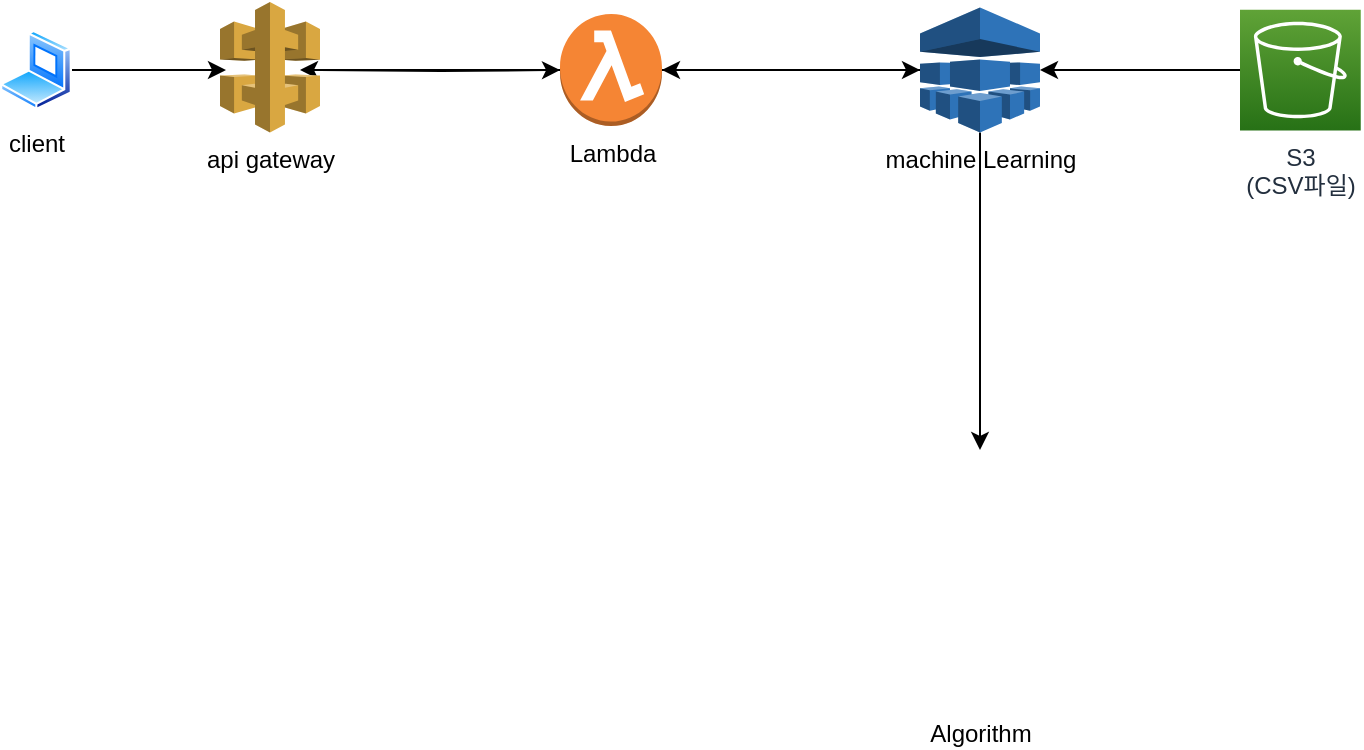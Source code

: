 <mxfile version="21.6.1" type="github">
  <diagram name="페이지-1" id="Tyd9hZyFMOXWsH-rBGiS">
    <mxGraphModel dx="954" dy="591" grid="1" gridSize="10" guides="1" tooltips="1" connect="1" arrows="1" fold="1" page="1" pageScale="1" pageWidth="827" pageHeight="1169" math="0" shadow="0">
      <root>
        <mxCell id="0" />
        <mxCell id="1" parent="0" />
        <mxCell id="UVQQwYrs-k6m4sM7kn-I-3" style="edgeStyle=orthogonalEdgeStyle;rounded=0;orthogonalLoop=1;jettySize=auto;html=1;exitX=1;exitY=0.5;exitDx=0;exitDy=0;entryX=0.06;entryY=0.5;entryDx=0;entryDy=0;entryPerimeter=0;" parent="1" source="UVQQwYrs-k6m4sM7kn-I-1" edge="1">
          <mxGeometry relative="1" as="geometry">
            <mxPoint x="203" y="200" as="targetPoint" />
          </mxGeometry>
        </mxCell>
        <mxCell id="UVQQwYrs-k6m4sM7kn-I-1" value="client" style="image;aspect=fixed;perimeter=ellipsePerimeter;html=1;align=center;shadow=0;dashed=0;spacingTop=3;image=img/lib/active_directory/laptop_client.svg;" parent="1" vertex="1">
          <mxGeometry x="90" y="180" width="36" height="40" as="geometry" />
        </mxCell>
        <mxCell id="UVQQwYrs-k6m4sM7kn-I-5" style="edgeStyle=orthogonalEdgeStyle;rounded=0;orthogonalLoop=1;jettySize=auto;html=1;entryX=0;entryY=0.5;entryDx=0;entryDy=0;entryPerimeter=0;" parent="1" target="UVQQwYrs-k6m4sM7kn-I-4" edge="1">
          <mxGeometry relative="1" as="geometry">
            <mxPoint x="250" y="200" as="sourcePoint" />
          </mxGeometry>
        </mxCell>
        <mxCell id="UVQQwYrs-k6m4sM7kn-I-7" style="edgeStyle=orthogonalEdgeStyle;rounded=0;orthogonalLoop=1;jettySize=auto;html=1;entryX=0;entryY=0.5;entryDx=0;entryDy=0;entryPerimeter=0;" parent="1" source="UVQQwYrs-k6m4sM7kn-I-4" target="UVQQwYrs-k6m4sM7kn-I-6" edge="1">
          <mxGeometry relative="1" as="geometry" />
        </mxCell>
        <mxCell id="UVQQwYrs-k6m4sM7kn-I-9" style="edgeStyle=orthogonalEdgeStyle;rounded=0;orthogonalLoop=1;jettySize=auto;html=1;entryX=0.8;entryY=0.5;entryDx=0;entryDy=0;entryPerimeter=0;" parent="1" source="UVQQwYrs-k6m4sM7kn-I-4" edge="1">
          <mxGeometry relative="1" as="geometry">
            <mxPoint x="240" y="200" as="targetPoint" />
          </mxGeometry>
        </mxCell>
        <mxCell id="UVQQwYrs-k6m4sM7kn-I-4" value="Lambda" style="outlineConnect=0;dashed=0;verticalLabelPosition=bottom;verticalAlign=top;align=center;html=1;shape=mxgraph.aws3.lambda_function;fillColor=#F58534;gradientColor=none;" parent="1" vertex="1">
          <mxGeometry x="370" y="172" width="51" height="56" as="geometry" />
        </mxCell>
        <mxCell id="UVQQwYrs-k6m4sM7kn-I-8" style="edgeStyle=orthogonalEdgeStyle;rounded=0;orthogonalLoop=1;jettySize=auto;html=1;" parent="1" source="UVQQwYrs-k6m4sM7kn-I-6" target="UVQQwYrs-k6m4sM7kn-I-4" edge="1">
          <mxGeometry relative="1" as="geometry" />
        </mxCell>
        <mxCell id="JtzRRGamgF85YVgfWrKf-2" style="edgeStyle=orthogonalEdgeStyle;rounded=0;orthogonalLoop=1;jettySize=auto;html=1;" edge="1" parent="1" source="UVQQwYrs-k6m4sM7kn-I-6" target="JtzRRGamgF85YVgfWrKf-1">
          <mxGeometry relative="1" as="geometry" />
        </mxCell>
        <mxCell id="UVQQwYrs-k6m4sM7kn-I-6" value="machine Learning" style="outlineConnect=0;dashed=0;verticalLabelPosition=bottom;verticalAlign=top;align=center;html=1;shape=mxgraph.aws3.machine_learning;fillColor=#2E73B8;gradientColor=none;" parent="1" vertex="1">
          <mxGeometry x="550" y="168.75" width="60" height="62.5" as="geometry" />
        </mxCell>
        <mxCell id="UVQQwYrs-k6m4sM7kn-I-10" value="api gateway" style="outlineConnect=0;dashed=0;verticalLabelPosition=bottom;verticalAlign=top;align=center;html=1;shape=mxgraph.aws3.api_gateway;fillColor=#D9A741;gradientColor=none;" parent="1" vertex="1">
          <mxGeometry x="200" y="166" width="50" height="65.25" as="geometry" />
        </mxCell>
        <mxCell id="UVQQwYrs-k6m4sM7kn-I-13" style="edgeStyle=orthogonalEdgeStyle;rounded=0;orthogonalLoop=1;jettySize=auto;html=1;entryX=1;entryY=0.5;entryDx=0;entryDy=0;entryPerimeter=0;" parent="1" source="UVQQwYrs-k6m4sM7kn-I-12" target="UVQQwYrs-k6m4sM7kn-I-6" edge="1">
          <mxGeometry relative="1" as="geometry" />
        </mxCell>
        <mxCell id="UVQQwYrs-k6m4sM7kn-I-12" value="S3&lt;br&gt;(CSV파일)" style="sketch=0;points=[[0,0,0],[0.25,0,0],[0.5,0,0],[0.75,0,0],[1,0,0],[0,1,0],[0.25,1,0],[0.5,1,0],[0.75,1,0],[1,1,0],[0,0.25,0],[0,0.5,0],[0,0.75,0],[1,0.25,0],[1,0.5,0],[1,0.75,0]];outlineConnect=0;fontColor=#232F3E;gradientColor=#60A337;gradientDirection=north;fillColor=#277116;strokeColor=#ffffff;dashed=0;verticalLabelPosition=bottom;verticalAlign=top;align=center;html=1;fontSize=12;fontStyle=0;aspect=fixed;shape=mxgraph.aws4.resourceIcon;resIcon=mxgraph.aws4.s3;" parent="1" vertex="1">
          <mxGeometry x="710" y="169.82" width="60.37" height="60.37" as="geometry" />
        </mxCell>
        <mxCell id="JtzRRGamgF85YVgfWrKf-1" value="Algorithm" style="shape=image;html=1;verticalAlign=top;verticalLabelPosition=bottom;labelBackgroundColor=#ffffff;imageAspect=0;aspect=fixed;image=https://cdn1.iconfinder.com/data/icons/software-engineering-and-video-gaming/512/477_Algorithm_design_method_model_process_Data_Science_Fabrication_Lab-128.png" vertex="1" parent="1">
          <mxGeometry x="516" y="390" width="128" height="128" as="geometry" />
        </mxCell>
      </root>
    </mxGraphModel>
  </diagram>
</mxfile>
